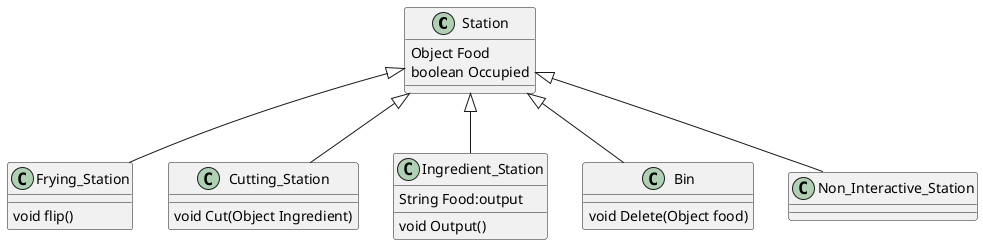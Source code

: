 @startuml
class Station{
    Object Food 
    boolean Occupied
}
class Frying_Station{
    void flip()
}
class Cutting_Station{
    void Cut(Object Ingredient)
}
class Ingredient_Station{
    String Food:output
    void Output()
}
Class Bin{
    void Delete(Object food)
}
class Non_Interactive_Station{}
Station <|-- Frying_Station
Station <|-- Cutting_Station
Station <|-- Ingredient_Station
Station <|-- Bin
Station <|-- Non_Interactive_Station
@enduml